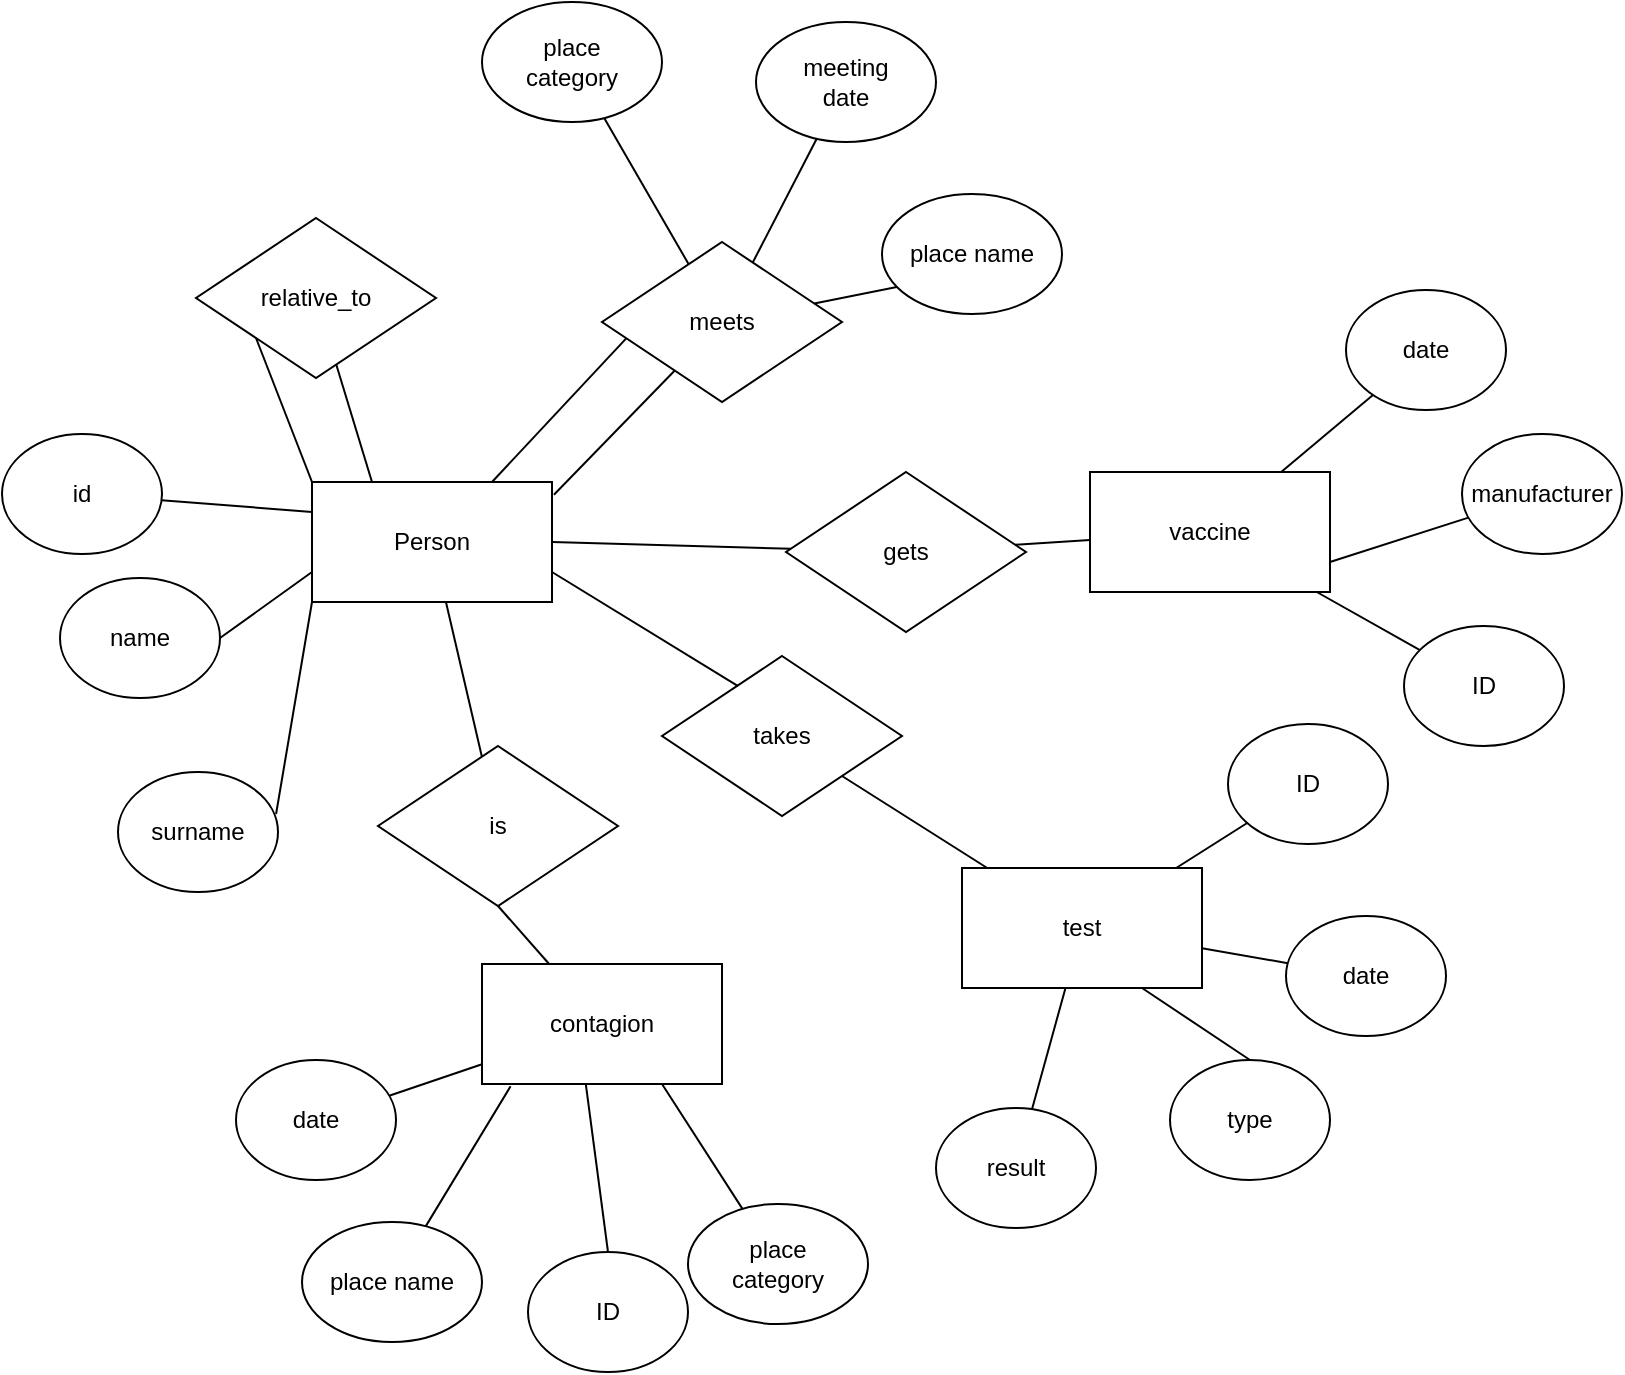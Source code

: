 <mxfile version="15.7.3" type="device"><diagram name="Page-1" id="74e2e168-ea6b-b213-b513-2b3c1d86103e"><mxGraphModel dx="1034" dy="767" grid="1" gridSize="10" guides="1" tooltips="1" connect="1" arrows="1" fold="1" page="1" pageScale="1" pageWidth="1100" pageHeight="850" background="none" math="0" shadow="0"><root><mxCell id="0"/><mxCell id="1" parent="0"/><mxCell id="W0mSgelWktw8DuVjzA9t-1" value="Person" style="rounded=0;whiteSpace=wrap;html=1;" parent="1" vertex="1"><mxGeometry x="395" y="350" width="120" height="60" as="geometry"/></mxCell><mxCell id="Z3Lw-zoQ9S20B3pgS_hf-4" value="" style="edgeStyle=none;rounded=0;orthogonalLoop=1;jettySize=auto;html=1;endArrow=none;endFill=0;entryX=1.008;entryY=0.106;entryDx=0;entryDy=0;entryPerimeter=0;" edge="1" parent="1" source="W0mSgelWktw8DuVjzA9t-2" target="W0mSgelWktw8DuVjzA9t-1"><mxGeometry relative="1" as="geometry"/></mxCell><mxCell id="W0mSgelWktw8DuVjzA9t-2" value="meets" style="rhombus;whiteSpace=wrap;html=1;" parent="1" vertex="1"><mxGeometry x="540" y="230" width="120" height="80" as="geometry"/></mxCell><mxCell id="W0mSgelWktw8DuVjzA9t-5" style="edgeStyle=orthogonalEdgeStyle;rounded=0;orthogonalLoop=1;jettySize=auto;html=1;exitX=0.5;exitY=1;exitDx=0;exitDy=0;" parent="1" source="W0mSgelWktw8DuVjzA9t-2" target="W0mSgelWktw8DuVjzA9t-2" edge="1"><mxGeometry relative="1" as="geometry"/></mxCell><mxCell id="W0mSgelWktw8DuVjzA9t-9" value="" style="rounded=0;orthogonalLoop=1;jettySize=auto;html=1;endArrow=none;endFill=0;startArrow=none;startFill=0;" parent="1" source="W0mSgelWktw8DuVjzA9t-8" target="W0mSgelWktw8DuVjzA9t-2" edge="1"><mxGeometry relative="1" as="geometry"><mxPoint x="570" y="260" as="targetPoint"/></mxGeometry></mxCell><mxCell id="W0mSgelWktw8DuVjzA9t-8" value="meeting&lt;br&gt;date" style="ellipse;whiteSpace=wrap;html=1;" parent="1" vertex="1"><mxGeometry x="617" y="120" width="90" height="60" as="geometry"/></mxCell><mxCell id="W0mSgelWktw8DuVjzA9t-12" value="id" style="ellipse;whiteSpace=wrap;html=1;" parent="1" vertex="1"><mxGeometry x="240" y="326" width="80" height="60" as="geometry"/></mxCell><mxCell id="W0mSgelWktw8DuVjzA9t-13" value="" style="endArrow=none;html=1;rounded=0;endFill=0;entryX=0;entryY=0.25;entryDx=0;entryDy=0;" parent="1" source="W0mSgelWktw8DuVjzA9t-12" edge="1" target="W0mSgelWktw8DuVjzA9t-1"><mxGeometry width="50" height="50" relative="1" as="geometry"><mxPoint x="285" y="489" as="sourcePoint"/><mxPoint x="375" y="429" as="targetPoint"/></mxGeometry></mxCell><mxCell id="W0mSgelWktw8DuVjzA9t-14" value="name" style="ellipse;whiteSpace=wrap;html=1;" parent="1" vertex="1"><mxGeometry x="269" y="398" width="80" height="60" as="geometry"/></mxCell><mxCell id="W0mSgelWktw8DuVjzA9t-15" value="" style="endArrow=none;html=1;rounded=0;endFill=0;entryX=0;entryY=0.75;entryDx=0;entryDy=0;exitX=1;exitY=0.5;exitDx=0;exitDy=0;" parent="1" source="W0mSgelWktw8DuVjzA9t-14" target="W0mSgelWktw8DuVjzA9t-1" edge="1"><mxGeometry width="50" height="50" relative="1" as="geometry"><mxPoint x="289.943" y="437.402" as="sourcePoint"/><mxPoint x="385" y="439" as="targetPoint"/></mxGeometry></mxCell><mxCell id="W0mSgelWktw8DuVjzA9t-16" value="surname" style="ellipse;whiteSpace=wrap;html=1;" parent="1" vertex="1"><mxGeometry x="298" y="495" width="80" height="60" as="geometry"/></mxCell><mxCell id="W0mSgelWktw8DuVjzA9t-18" value="" style="endArrow=none;html=1;rounded=0;endFill=0;entryX=0;entryY=1;entryDx=0;entryDy=0;exitX=0.988;exitY=0.35;exitDx=0;exitDy=0;exitPerimeter=0;" parent="1" source="W0mSgelWktw8DuVjzA9t-16" target="W0mSgelWktw8DuVjzA9t-1" edge="1"><mxGeometry width="50" height="50" relative="1" as="geometry"><mxPoint x="420" y="582" as="sourcePoint"/><mxPoint x="474.5" y="449" as="targetPoint"/></mxGeometry></mxCell><mxCell id="Z3Lw-zoQ9S20B3pgS_hf-6" value="" style="edgeStyle=none;rounded=0;orthogonalLoop=1;jettySize=auto;html=1;endArrow=none;endFill=0;exitX=0.75;exitY=0;exitDx=0;exitDy=0;entryX=0.101;entryY=0.602;entryDx=0;entryDy=0;entryPerimeter=0;" edge="1" parent="1" source="W0mSgelWktw8DuVjzA9t-1" target="W0mSgelWktw8DuVjzA9t-2"><mxGeometry relative="1" as="geometry"/></mxCell><mxCell id="W0mSgelWktw8DuVjzA9t-19" value="relative_to" style="rhombus;whiteSpace=wrap;html=1;" parent="1" vertex="1"><mxGeometry x="337" y="218" width="120" height="80" as="geometry"/></mxCell><mxCell id="W0mSgelWktw8DuVjzA9t-20" style="edgeStyle=orthogonalEdgeStyle;rounded=0;orthogonalLoop=1;jettySize=auto;html=1;exitX=0.5;exitY=1;exitDx=0;exitDy=0;" parent="1" source="W0mSgelWktw8DuVjzA9t-19" target="W0mSgelWktw8DuVjzA9t-19" edge="1"><mxGeometry relative="1" as="geometry"/></mxCell><mxCell id="W0mSgelWktw8DuVjzA9t-22" value="" style="endArrow=none;html=1;rounded=0;endFill=0;exitX=0;exitY=1;exitDx=0;exitDy=0;entryX=0;entryY=0;entryDx=0;entryDy=0;" parent="1" source="W0mSgelWktw8DuVjzA9t-19" target="W0mSgelWktw8DuVjzA9t-1" edge="1"><mxGeometry width="50" height="50" relative="1" as="geometry"><mxPoint x="460" y="529" as="sourcePoint"/><mxPoint x="460" y="449" as="targetPoint"/></mxGeometry></mxCell><mxCell id="W0mSgelWktw8DuVjzA9t-23" value="contagion" style="rounded=0;whiteSpace=wrap;html=1;" parent="1" vertex="1"><mxGeometry x="480" y="591" width="120" height="60" as="geometry"/></mxCell><mxCell id="W0mSgelWktw8DuVjzA9t-26" value="" style="rounded=0;orthogonalLoop=1;jettySize=auto;html=1;startArrow=none;startFill=0;endArrow=none;endFill=0;" parent="1" source="W0mSgelWktw8DuVjzA9t-24" target="W0mSgelWktw8DuVjzA9t-23" edge="1"><mxGeometry relative="1" as="geometry"/></mxCell><mxCell id="W0mSgelWktw8DuVjzA9t-24" value="date" style="ellipse;whiteSpace=wrap;html=1;" parent="1" vertex="1"><mxGeometry x="357" y="639" width="80" height="60" as="geometry"/></mxCell><mxCell id="gzNRtmuGt_2Qy711NFi3-17" value="" style="rounded=0;orthogonalLoop=1;jettySize=auto;html=1;endArrow=none;endFill=0;" parent="1" source="W0mSgelWktw8DuVjzA9t-29" target="gzNRtmuGt_2Qy711NFi3-16" edge="1"><mxGeometry relative="1" as="geometry"/></mxCell><mxCell id="W0mSgelWktw8DuVjzA9t-29" value="vaccine" style="rounded=0;whiteSpace=wrap;html=1;" parent="1" vertex="1"><mxGeometry x="784" y="345" width="120" height="60" as="geometry"/></mxCell><mxCell id="W0mSgelWktw8DuVjzA9t-30" value="" style="rounded=0;orthogonalLoop=1;jettySize=auto;html=1;startArrow=none;startFill=0;endArrow=none;endFill=0;" parent="1" source="W0mSgelWktw8DuVjzA9t-31" target="W0mSgelWktw8DuVjzA9t-29" edge="1"><mxGeometry relative="1" as="geometry"><mxPoint x="982.445" y="344.998" as="sourcePoint"/></mxGeometry></mxCell><mxCell id="W0mSgelWktw8DuVjzA9t-31" value="date" style="ellipse;whiteSpace=wrap;html=1;" parent="1" vertex="1"><mxGeometry x="912" y="254" width="80" height="60" as="geometry"/></mxCell><mxCell id="W0mSgelWktw8DuVjzA9t-35" value="" style="endArrow=none;html=1;rounded=0;endFill=0;entryX=0.25;entryY=0;entryDx=0;entryDy=0;" parent="1" source="W0mSgelWktw8DuVjzA9t-19" target="W0mSgelWktw8DuVjzA9t-1" edge="1"><mxGeometry width="50" height="50" relative="1" as="geometry"><mxPoint x="600" y="429" as="sourcePoint"/><mxPoint x="490" y="449" as="targetPoint"/></mxGeometry></mxCell><mxCell id="W0mSgelWktw8DuVjzA9t-36" value="test" style="rounded=0;whiteSpace=wrap;html=1;" parent="1" vertex="1"><mxGeometry x="720" y="543" width="120" height="60" as="geometry"/></mxCell><mxCell id="W0mSgelWktw8DuVjzA9t-37" value="" style="rounded=0;orthogonalLoop=1;jettySize=auto;html=1;startArrow=none;startFill=0;endArrow=none;endFill=0;" parent="1" source="W0mSgelWktw8DuVjzA9t-38" target="W0mSgelWktw8DuVjzA9t-36" edge="1"><mxGeometry relative="1" as="geometry"/></mxCell><mxCell id="W0mSgelWktw8DuVjzA9t-38" value="date" style="ellipse;whiteSpace=wrap;html=1;" parent="1" vertex="1"><mxGeometry x="882" y="567" width="80" height="60" as="geometry"/></mxCell><mxCell id="W0mSgelWktw8DuVjzA9t-39" value="type" style="ellipse;whiteSpace=wrap;html=1;" parent="1" vertex="1"><mxGeometry x="824" y="639" width="80" height="60" as="geometry"/></mxCell><mxCell id="W0mSgelWktw8DuVjzA9t-40" value="" style="rounded=0;orthogonalLoop=1;jettySize=auto;html=1;startArrow=none;startFill=0;endArrow=none;endFill=0;entryX=0.75;entryY=1;entryDx=0;entryDy=0;exitX=0.5;exitY=0;exitDx=0;exitDy=0;" parent="1" source="W0mSgelWktw8DuVjzA9t-39" target="W0mSgelWktw8DuVjzA9t-36" edge="1"><mxGeometry relative="1" as="geometry"><mxPoint x="926.18" y="639" as="sourcePoint"/><mxPoint x="836.18" y="629" as="targetPoint"/></mxGeometry></mxCell><mxCell id="W0mSgelWktw8DuVjzA9t-43" value="" style="rounded=0;orthogonalLoop=1;jettySize=auto;html=1;startArrow=none;startFill=0;endArrow=none;endFill=0;exitX=0.5;exitY=1;exitDx=0;exitDy=0;" parent="1" source="Bj0C5QS0v_V2pk3EpB6A-1" target="W0mSgelWktw8DuVjzA9t-23" edge="1"><mxGeometry relative="1" as="geometry"><mxPoint x="290.001" y="648.561" as="sourcePoint"/></mxGeometry></mxCell><mxCell id="W0mSgelWktw8DuVjzA9t-46" value="" style="rounded=0;orthogonalLoop=1;jettySize=auto;html=1;startArrow=none;startFill=0;endArrow=none;endFill=0;" parent="1" source="W0mSgelWktw8DuVjzA9t-44" target="W0mSgelWktw8DuVjzA9t-29" edge="1"><mxGeometry relative="1" as="geometry"/></mxCell><mxCell id="W0mSgelWktw8DuVjzA9t-44" value="gets" style="rhombus;whiteSpace=wrap;html=1;" parent="1" vertex="1"><mxGeometry x="632" y="345" width="120" height="80" as="geometry"/></mxCell><mxCell id="W0mSgelWktw8DuVjzA9t-45" value="" style="rounded=0;orthogonalLoop=1;jettySize=auto;html=1;startArrow=none;startFill=0;endArrow=none;endFill=0;entryX=1;entryY=0.5;entryDx=0;entryDy=0;" parent="1" source="W0mSgelWktw8DuVjzA9t-44" target="W0mSgelWktw8DuVjzA9t-1" edge="1"><mxGeometry relative="1" as="geometry"><mxPoint x="480" y="230" as="sourcePoint"/><mxPoint x="350" y="260" as="targetPoint"/></mxGeometry></mxCell><mxCell id="W0mSgelWktw8DuVjzA9t-49" value="" style="rounded=0;orthogonalLoop=1;jettySize=auto;html=1;startArrow=none;startFill=0;endArrow=none;endFill=0;exitX=1;exitY=1;exitDx=0;exitDy=0;" parent="1" source="W0mSgelWktw8DuVjzA9t-47" target="W0mSgelWktw8DuVjzA9t-36" edge="1"><mxGeometry relative="1" as="geometry"><mxPoint x="670.001" y="521.619" as="sourcePoint"/></mxGeometry></mxCell><mxCell id="W0mSgelWktw8DuVjzA9t-47" value="takes" style="rhombus;whiteSpace=wrap;html=1;" parent="1" vertex="1"><mxGeometry x="570" y="437" width="120" height="80" as="geometry"/></mxCell><mxCell id="W0mSgelWktw8DuVjzA9t-48" value="" style="rounded=0;orthogonalLoop=1;jettySize=auto;html=1;startArrow=none;startFill=0;endArrow=none;endFill=0;entryX=1;entryY=0.75;entryDx=0;entryDy=0;exitX=0.317;exitY=0.188;exitDx=0;exitDy=0;exitPerimeter=0;" parent="1" source="W0mSgelWktw8DuVjzA9t-47" target="W0mSgelWktw8DuVjzA9t-1" edge="1"><mxGeometry relative="1" as="geometry"><mxPoint x="553.75" y="430" as="sourcePoint"/><mxPoint x="386.25" y="440" as="targetPoint"/></mxGeometry></mxCell><mxCell id="W0mSgelWktw8DuVjzA9t-51" value="" style="rounded=0;orthogonalLoop=1;jettySize=auto;html=1;startArrow=none;startFill=0;endArrow=none;endFill=0;" parent="1" source="W0mSgelWktw8DuVjzA9t-50" target="W0mSgelWktw8DuVjzA9t-36" edge="1"><mxGeometry relative="1" as="geometry"/></mxCell><mxCell id="W0mSgelWktw8DuVjzA9t-50" value="result" style="ellipse;whiteSpace=wrap;html=1;" parent="1" vertex="1"><mxGeometry x="707" y="663" width="80" height="60" as="geometry"/></mxCell><mxCell id="gzNRtmuGt_2Qy711NFi3-9" value="" style="rounded=0;orthogonalLoop=1;jettySize=auto;html=1;endArrow=none;endFill=0;exitX=1;exitY=0.5;exitDx=0;exitDy=0;" parent="1" source="gzNRtmuGt_2Qy711NFi3-6" target="W0mSgelWktw8DuVjzA9t-2" edge="1"><mxGeometry relative="1" as="geometry"><mxPoint x="430" y="77" as="sourcePoint"/></mxGeometry></mxCell><mxCell id="gzNRtmuGt_2Qy711NFi3-6" value="place name" style="ellipse;whiteSpace=wrap;html=1;" parent="1" vertex="1"><mxGeometry x="680" y="206" width="90" height="60" as="geometry"/></mxCell><mxCell id="gzNRtmuGt_2Qy711NFi3-8" value="" style="rounded=0;orthogonalLoop=1;jettySize=auto;html=1;endArrow=none;endFill=0;" parent="1" source="gzNRtmuGt_2Qy711NFi3-7" target="W0mSgelWktw8DuVjzA9t-2" edge="1"><mxGeometry relative="1" as="geometry"><mxPoint x="430" y="147" as="sourcePoint"/></mxGeometry></mxCell><mxCell id="gzNRtmuGt_2Qy711NFi3-7" value="place &lt;br&gt;category" style="ellipse;whiteSpace=wrap;html=1;" parent="1" vertex="1"><mxGeometry x="480" y="110" width="90" height="60" as="geometry"/></mxCell><mxCell id="gzNRtmuGt_2Qy711NFi3-12" value="" style="rounded=0;orthogonalLoop=1;jettySize=auto;html=1;endArrow=none;endFill=0;entryX=0.119;entryY=1.019;entryDx=0;entryDy=0;entryPerimeter=0;" parent="1" source="gzNRtmuGt_2Qy711NFi3-10" target="W0mSgelWktw8DuVjzA9t-23" edge="1"><mxGeometry relative="1" as="geometry"><mxPoint x="480" y="591" as="sourcePoint"/><mxPoint x="290" y="641" as="targetPoint"/></mxGeometry></mxCell><mxCell id="gzNRtmuGt_2Qy711NFi3-10" value="place name" style="ellipse;whiteSpace=wrap;html=1;" parent="1" vertex="1"><mxGeometry x="390" y="720" width="90" height="60" as="geometry"/></mxCell><mxCell id="gzNRtmuGt_2Qy711NFi3-13" value="" style="rounded=0;orthogonalLoop=1;jettySize=auto;html=1;endArrow=none;endFill=0;entryX=0.75;entryY=1;entryDx=0;entryDy=0;" parent="1" source="gzNRtmuGt_2Qy711NFi3-11" target="W0mSgelWktw8DuVjzA9t-23" edge="1"><mxGeometry relative="1" as="geometry"><mxPoint x="414.86" y="776.772" as="sourcePoint"/></mxGeometry></mxCell><mxCell id="gzNRtmuGt_2Qy711NFi3-11" value="place &lt;br&gt;category" style="ellipse;whiteSpace=wrap;html=1;" parent="1" vertex="1"><mxGeometry x="583" y="711" width="90" height="60" as="geometry"/></mxCell><mxCell id="gzNRtmuGt_2Qy711NFi3-15" value="" style="rounded=0;orthogonalLoop=1;jettySize=auto;html=1;endArrow=none;endFill=0;exitX=0.5;exitY=0;exitDx=0;exitDy=0;entryX=0.432;entryY=0.992;entryDx=0;entryDy=0;entryPerimeter=0;" parent="1" target="W0mSgelWktw8DuVjzA9t-23" edge="1" source="gzNRtmuGt_2Qy711NFi3-14"><mxGeometry relative="1" as="geometry"><mxPoint x="440" y="541" as="sourcePoint"/></mxGeometry></mxCell><mxCell id="gzNRtmuGt_2Qy711NFi3-14" value="ID" style="ellipse;whiteSpace=wrap;html=1;" parent="1" vertex="1"><mxGeometry x="503" y="735" width="80" height="60" as="geometry"/></mxCell><mxCell id="gzNRtmuGt_2Qy711NFi3-16" value="ID" style="ellipse;whiteSpace=wrap;html=1;" parent="1" vertex="1"><mxGeometry x="941" y="422" width="80" height="60" as="geometry"/></mxCell><mxCell id="gzNRtmuGt_2Qy711NFi3-19" value="" style="rounded=0;orthogonalLoop=1;jettySize=auto;html=1;endArrow=none;endFill=0;entryX=1;entryY=0.75;entryDx=0;entryDy=0;" parent="1" source="gzNRtmuGt_2Qy711NFi3-18" target="W0mSgelWktw8DuVjzA9t-29" edge="1"><mxGeometry relative="1" as="geometry"/></mxCell><mxCell id="gzNRtmuGt_2Qy711NFi3-18" value="manufacturer" style="ellipse;whiteSpace=wrap;html=1;" parent="1" vertex="1"><mxGeometry x="970" y="326" width="80" height="60" as="geometry"/></mxCell><mxCell id="gzNRtmuGt_2Qy711NFi3-21" value="" style="rounded=0;orthogonalLoop=1;jettySize=auto;html=1;endArrow=none;endFill=0;" parent="1" source="gzNRtmuGt_2Qy711NFi3-20" target="W0mSgelWktw8DuVjzA9t-36" edge="1"><mxGeometry relative="1" as="geometry"/></mxCell><mxCell id="gzNRtmuGt_2Qy711NFi3-20" value="ID" style="ellipse;whiteSpace=wrap;html=1;" parent="1" vertex="1"><mxGeometry x="853" y="471" width="80" height="60" as="geometry"/></mxCell><mxCell id="Z3Lw-zoQ9S20B3pgS_hf-3" value="" style="edgeStyle=none;rounded=0;orthogonalLoop=1;jettySize=auto;html=1;endArrow=none;endFill=0;" edge="1" parent="1" source="Bj0C5QS0v_V2pk3EpB6A-1" target="W0mSgelWktw8DuVjzA9t-1"><mxGeometry relative="1" as="geometry"/></mxCell><mxCell id="Bj0C5QS0v_V2pk3EpB6A-1" value="is" style="rhombus;whiteSpace=wrap;html=1;" parent="1" vertex="1"><mxGeometry x="428" y="482" width="120" height="80" as="geometry"/></mxCell></root></mxGraphModel></diagram></mxfile>